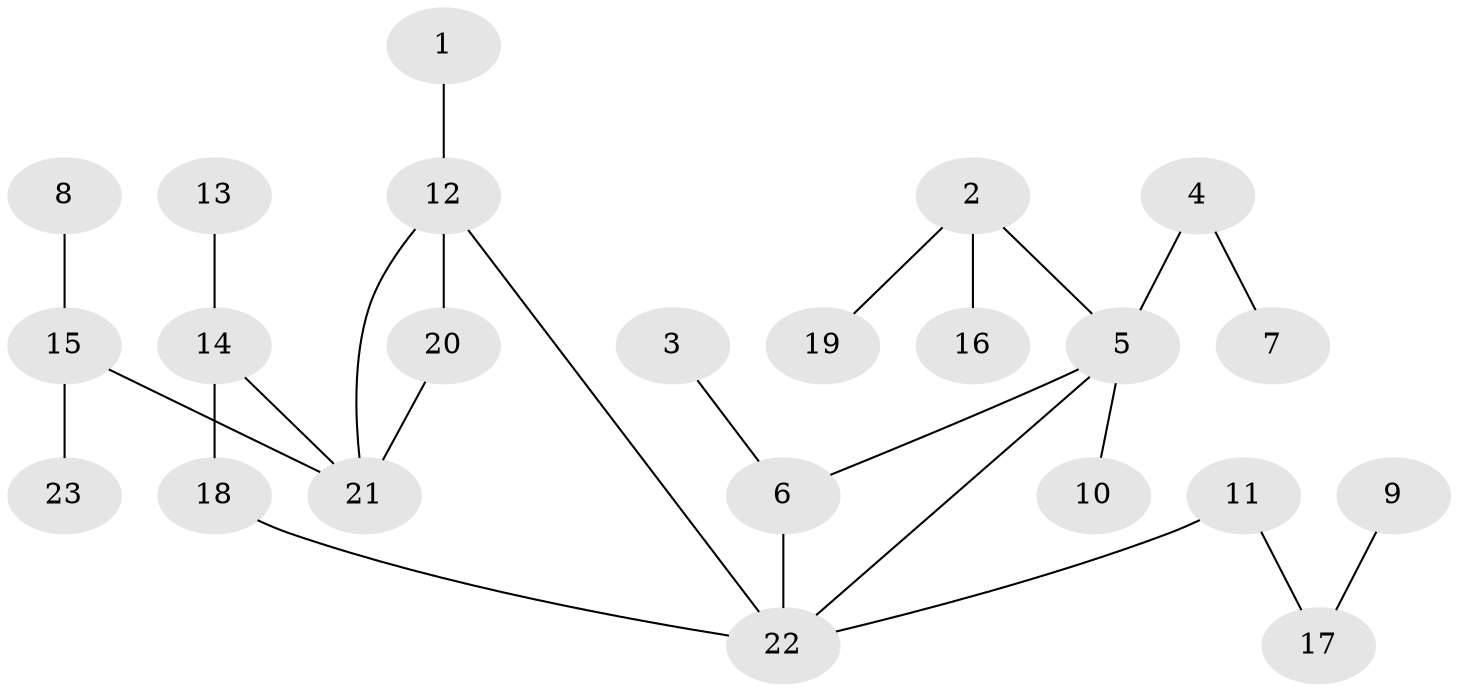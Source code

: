 // original degree distribution, {6: 0.017543859649122806, 7: 0.017543859649122806, 1: 0.43859649122807015, 3: 0.12280701754385964, 5: 0.05263157894736842, 2: 0.3157894736842105, 4: 0.03508771929824561}
// Generated by graph-tools (version 1.1) at 2025/36/03/04/25 23:36:08]
// undirected, 23 vertices, 25 edges
graph export_dot {
  node [color=gray90,style=filled];
  1;
  2;
  3;
  4;
  5;
  6;
  7;
  8;
  9;
  10;
  11;
  12;
  13;
  14;
  15;
  16;
  17;
  18;
  19;
  20;
  21;
  22;
  23;
  1 -- 12 [weight=1.0];
  2 -- 5 [weight=1.0];
  2 -- 16 [weight=1.0];
  2 -- 19 [weight=1.0];
  3 -- 6 [weight=1.0];
  4 -- 5 [weight=1.0];
  4 -- 7 [weight=1.0];
  5 -- 6 [weight=1.0];
  5 -- 10 [weight=1.0];
  5 -- 22 [weight=1.0];
  6 -- 22 [weight=1.0];
  8 -- 15 [weight=1.0];
  9 -- 17 [weight=1.0];
  11 -- 17 [weight=1.0];
  11 -- 22 [weight=1.0];
  12 -- 20 [weight=1.0];
  12 -- 21 [weight=1.0];
  12 -- 22 [weight=1.0];
  13 -- 14 [weight=1.0];
  14 -- 18 [weight=1.0];
  14 -- 21 [weight=1.0];
  15 -- 21 [weight=1.0];
  15 -- 23 [weight=1.0];
  18 -- 22 [weight=1.0];
  20 -- 21 [weight=1.0];
}
